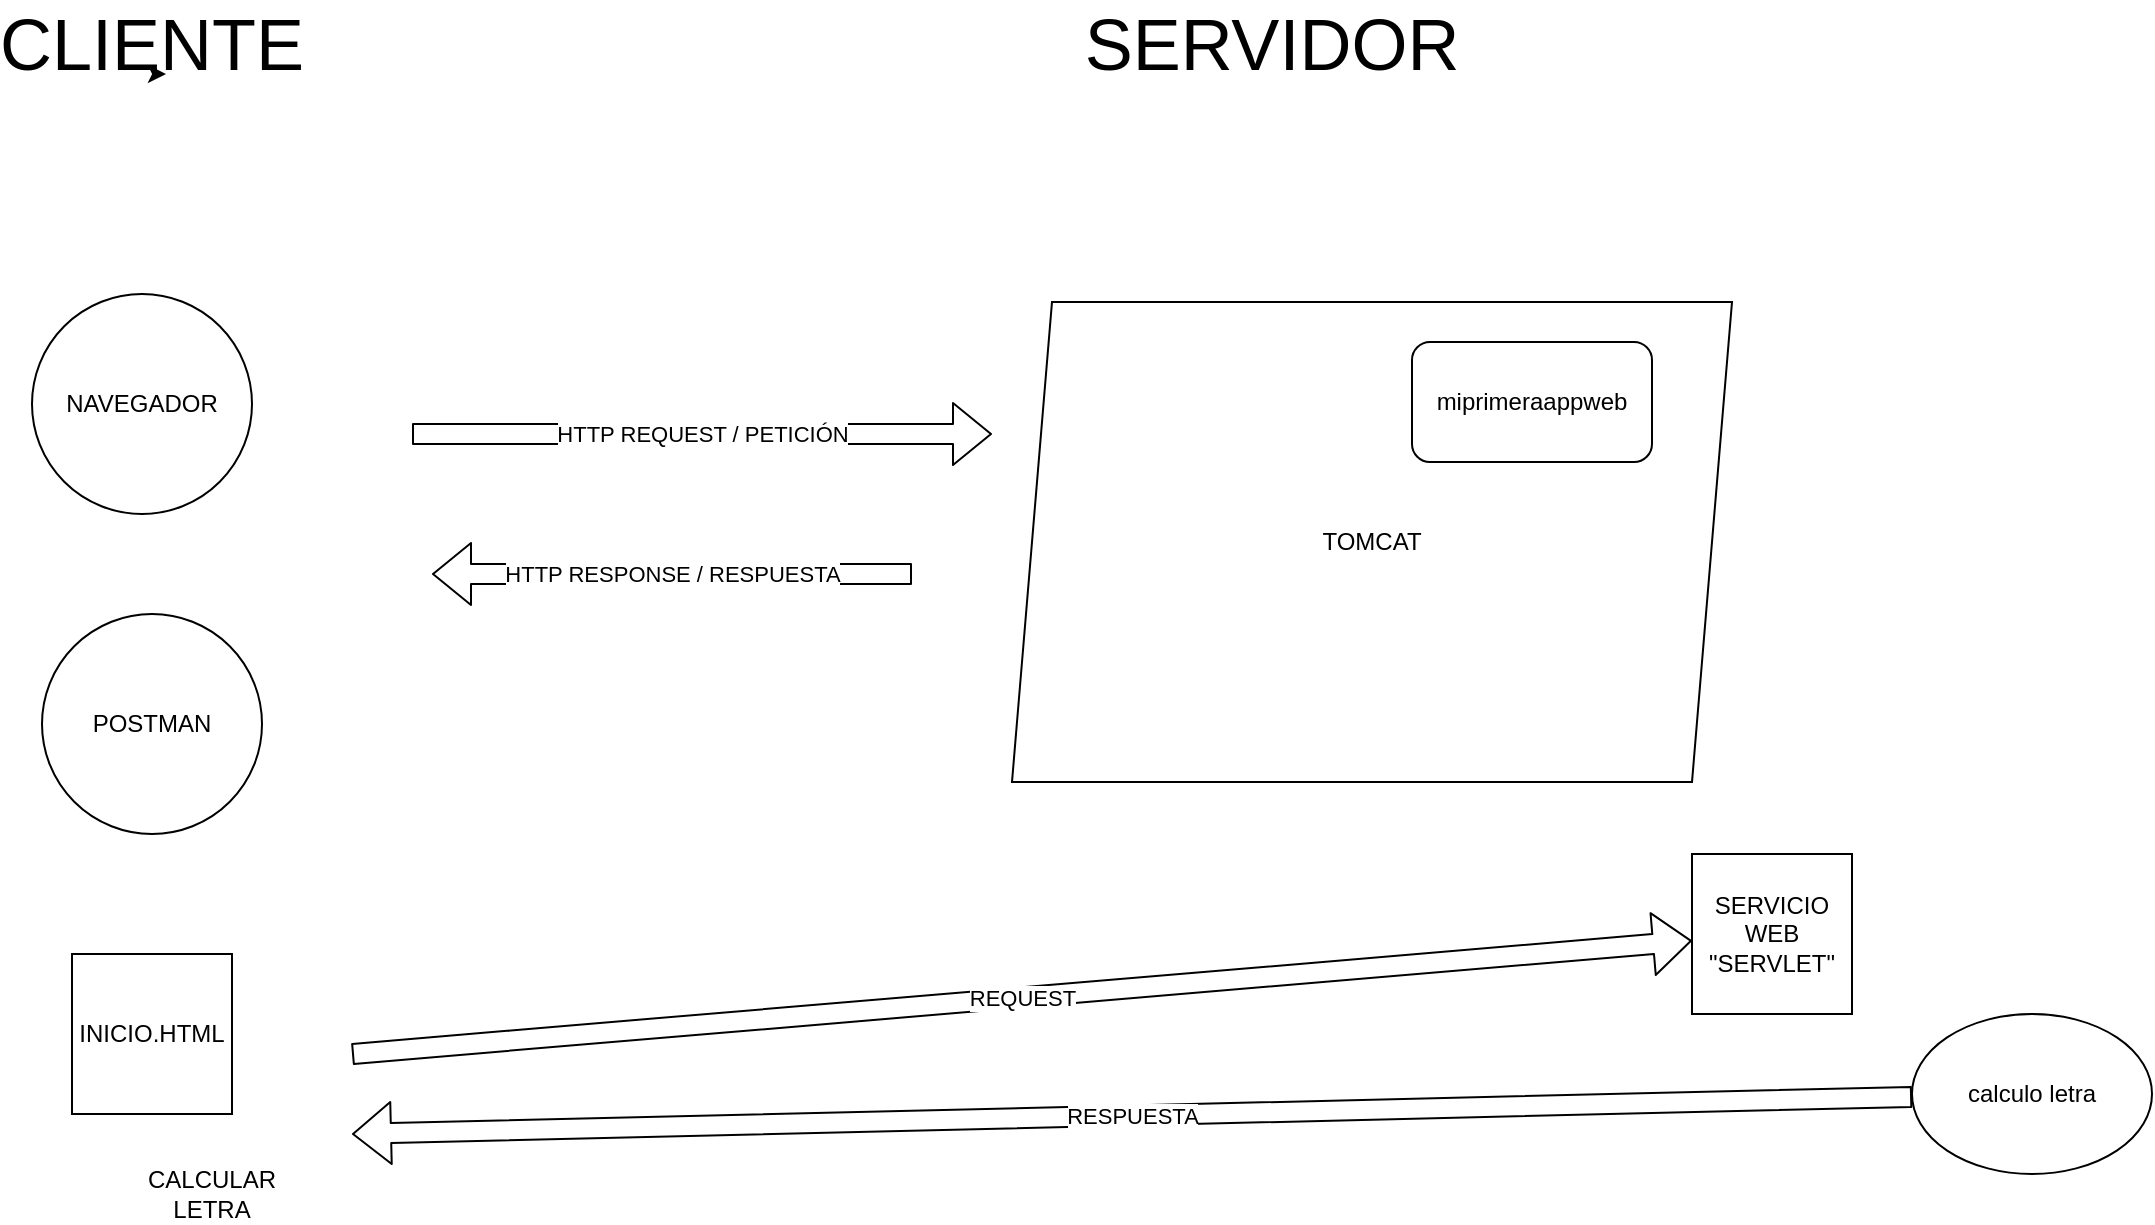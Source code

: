 <mxfile version="14.6.13" type="device"><diagram id="6P8PhAfocTI1GcLKPbnU" name="Página-1"><mxGraphModel dx="1326" dy="806" grid="1" gridSize="10" guides="1" tooltips="1" connect="1" arrows="1" fold="1" page="1" pageScale="1" pageWidth="1169" pageHeight="827" math="0" shadow="0"><root><mxCell id="0"/><mxCell id="1" parent="0"/><mxCell id="B7eaFcCVL9gYEVNNhjA6-1" value="NAVEGADOR" style="ellipse;whiteSpace=wrap;html=1;aspect=fixed;" vertex="1" parent="1"><mxGeometry x="130" y="290" width="110" height="110" as="geometry"/></mxCell><mxCell id="B7eaFcCVL9gYEVNNhjA6-2" value="TOMCAT" style="shape=parallelogram;perimeter=parallelogramPerimeter;whiteSpace=wrap;html=1;fixedSize=1;" vertex="1" parent="1"><mxGeometry x="620" y="294" width="360" height="240" as="geometry"/></mxCell><mxCell id="B7eaFcCVL9gYEVNNhjA6-3" value="miprimeraappweb" style="rounded=1;whiteSpace=wrap;html=1;" vertex="1" parent="1"><mxGeometry x="820" y="314" width="120" height="60" as="geometry"/></mxCell><mxCell id="B7eaFcCVL9gYEVNNhjA6-4" value="POSTMAN" style="ellipse;whiteSpace=wrap;html=1;aspect=fixed;" vertex="1" parent="1"><mxGeometry x="135" y="450" width="110" height="110" as="geometry"/></mxCell><mxCell id="B7eaFcCVL9gYEVNNhjA6-5" value="&lt;font style=&quot;font-size: 36px&quot;&gt;CLIENTE&lt;/font&gt;" style="text;html=1;strokeColor=none;fillColor=none;align=center;verticalAlign=middle;whiteSpace=wrap;rounded=0;" vertex="1" parent="1"><mxGeometry x="160" y="150" width="60" height="30" as="geometry"/></mxCell><mxCell id="B7eaFcCVL9gYEVNNhjA6-6" value="&lt;font style=&quot;font-size: 36px&quot;&gt;SERVIDOR&lt;/font&gt;" style="text;html=1;strokeColor=none;fillColor=none;align=center;verticalAlign=middle;whiteSpace=wrap;rounded=0;" vertex="1" parent="1"><mxGeometry x="720" y="150" width="60" height="30" as="geometry"/></mxCell><mxCell id="B7eaFcCVL9gYEVNNhjA6-7" style="edgeStyle=orthogonalEdgeStyle;rounded=0;orthogonalLoop=1;jettySize=auto;html=1;exitX=0.5;exitY=1;exitDx=0;exitDy=0;entryX=0.617;entryY=0.967;entryDx=0;entryDy=0;entryPerimeter=0;" edge="1" parent="1" source="B7eaFcCVL9gYEVNNhjA6-5" target="B7eaFcCVL9gYEVNNhjA6-5"><mxGeometry relative="1" as="geometry"/></mxCell><mxCell id="B7eaFcCVL9gYEVNNhjA6-8" value="HTTP REQUEST / PETICIÓN" style="shape=flexArrow;endArrow=classic;html=1;" edge="1" parent="1"><mxGeometry width="50" height="50" relative="1" as="geometry"><mxPoint x="320" y="360" as="sourcePoint"/><mxPoint x="610" y="360" as="targetPoint"/></mxGeometry></mxCell><mxCell id="B7eaFcCVL9gYEVNNhjA6-9" value="HTTP RESPONSE / RESPUESTA" style="shape=flexArrow;endArrow=classic;html=1;" edge="1" parent="1"><mxGeometry width="50" height="50" relative="1" as="geometry"><mxPoint x="570" y="430" as="sourcePoint"/><mxPoint x="330" y="430" as="targetPoint"/></mxGeometry></mxCell><mxCell id="B7eaFcCVL9gYEVNNhjA6-11" value="INICIO.HTML" style="whiteSpace=wrap;html=1;aspect=fixed;" vertex="1" parent="1"><mxGeometry x="150" y="620" width="80" height="80" as="geometry"/></mxCell><mxCell id="B7eaFcCVL9gYEVNNhjA6-12" value="CALCULAR LETRA" style="text;html=1;strokeColor=none;fillColor=none;align=center;verticalAlign=middle;whiteSpace=wrap;rounded=0;" vertex="1" parent="1"><mxGeometry x="200" y="730" width="40" height="20" as="geometry"/></mxCell><mxCell id="B7eaFcCVL9gYEVNNhjA6-13" value="REQUEST" style="shape=flexArrow;endArrow=classic;html=1;" edge="1" parent="1" target="B7eaFcCVL9gYEVNNhjA6-14"><mxGeometry width="50" height="50" relative="1" as="geometry"><mxPoint x="290" y="670" as="sourcePoint"/><mxPoint x="730" y="580" as="targetPoint"/></mxGeometry></mxCell><mxCell id="B7eaFcCVL9gYEVNNhjA6-14" value="SERVICIO&lt;br&gt;WEB&lt;br&gt;&quot;SERVLET&quot;" style="whiteSpace=wrap;html=1;aspect=fixed;" vertex="1" parent="1"><mxGeometry x="960" y="570" width="80" height="80" as="geometry"/></mxCell><mxCell id="B7eaFcCVL9gYEVNNhjA6-15" value="calculo letra" style="ellipse;whiteSpace=wrap;html=1;" vertex="1" parent="1"><mxGeometry x="1070" y="650" width="120" height="80" as="geometry"/></mxCell><mxCell id="B7eaFcCVL9gYEVNNhjA6-16" value="RESPUESTA" style="shape=flexArrow;endArrow=classic;html=1;" edge="1" parent="1" source="B7eaFcCVL9gYEVNNhjA6-15"><mxGeometry width="50" height="50" relative="1" as="geometry"><mxPoint x="690" y="660" as="sourcePoint"/><mxPoint x="290" y="710" as="targetPoint"/></mxGeometry></mxCell></root></mxGraphModel></diagram></mxfile>